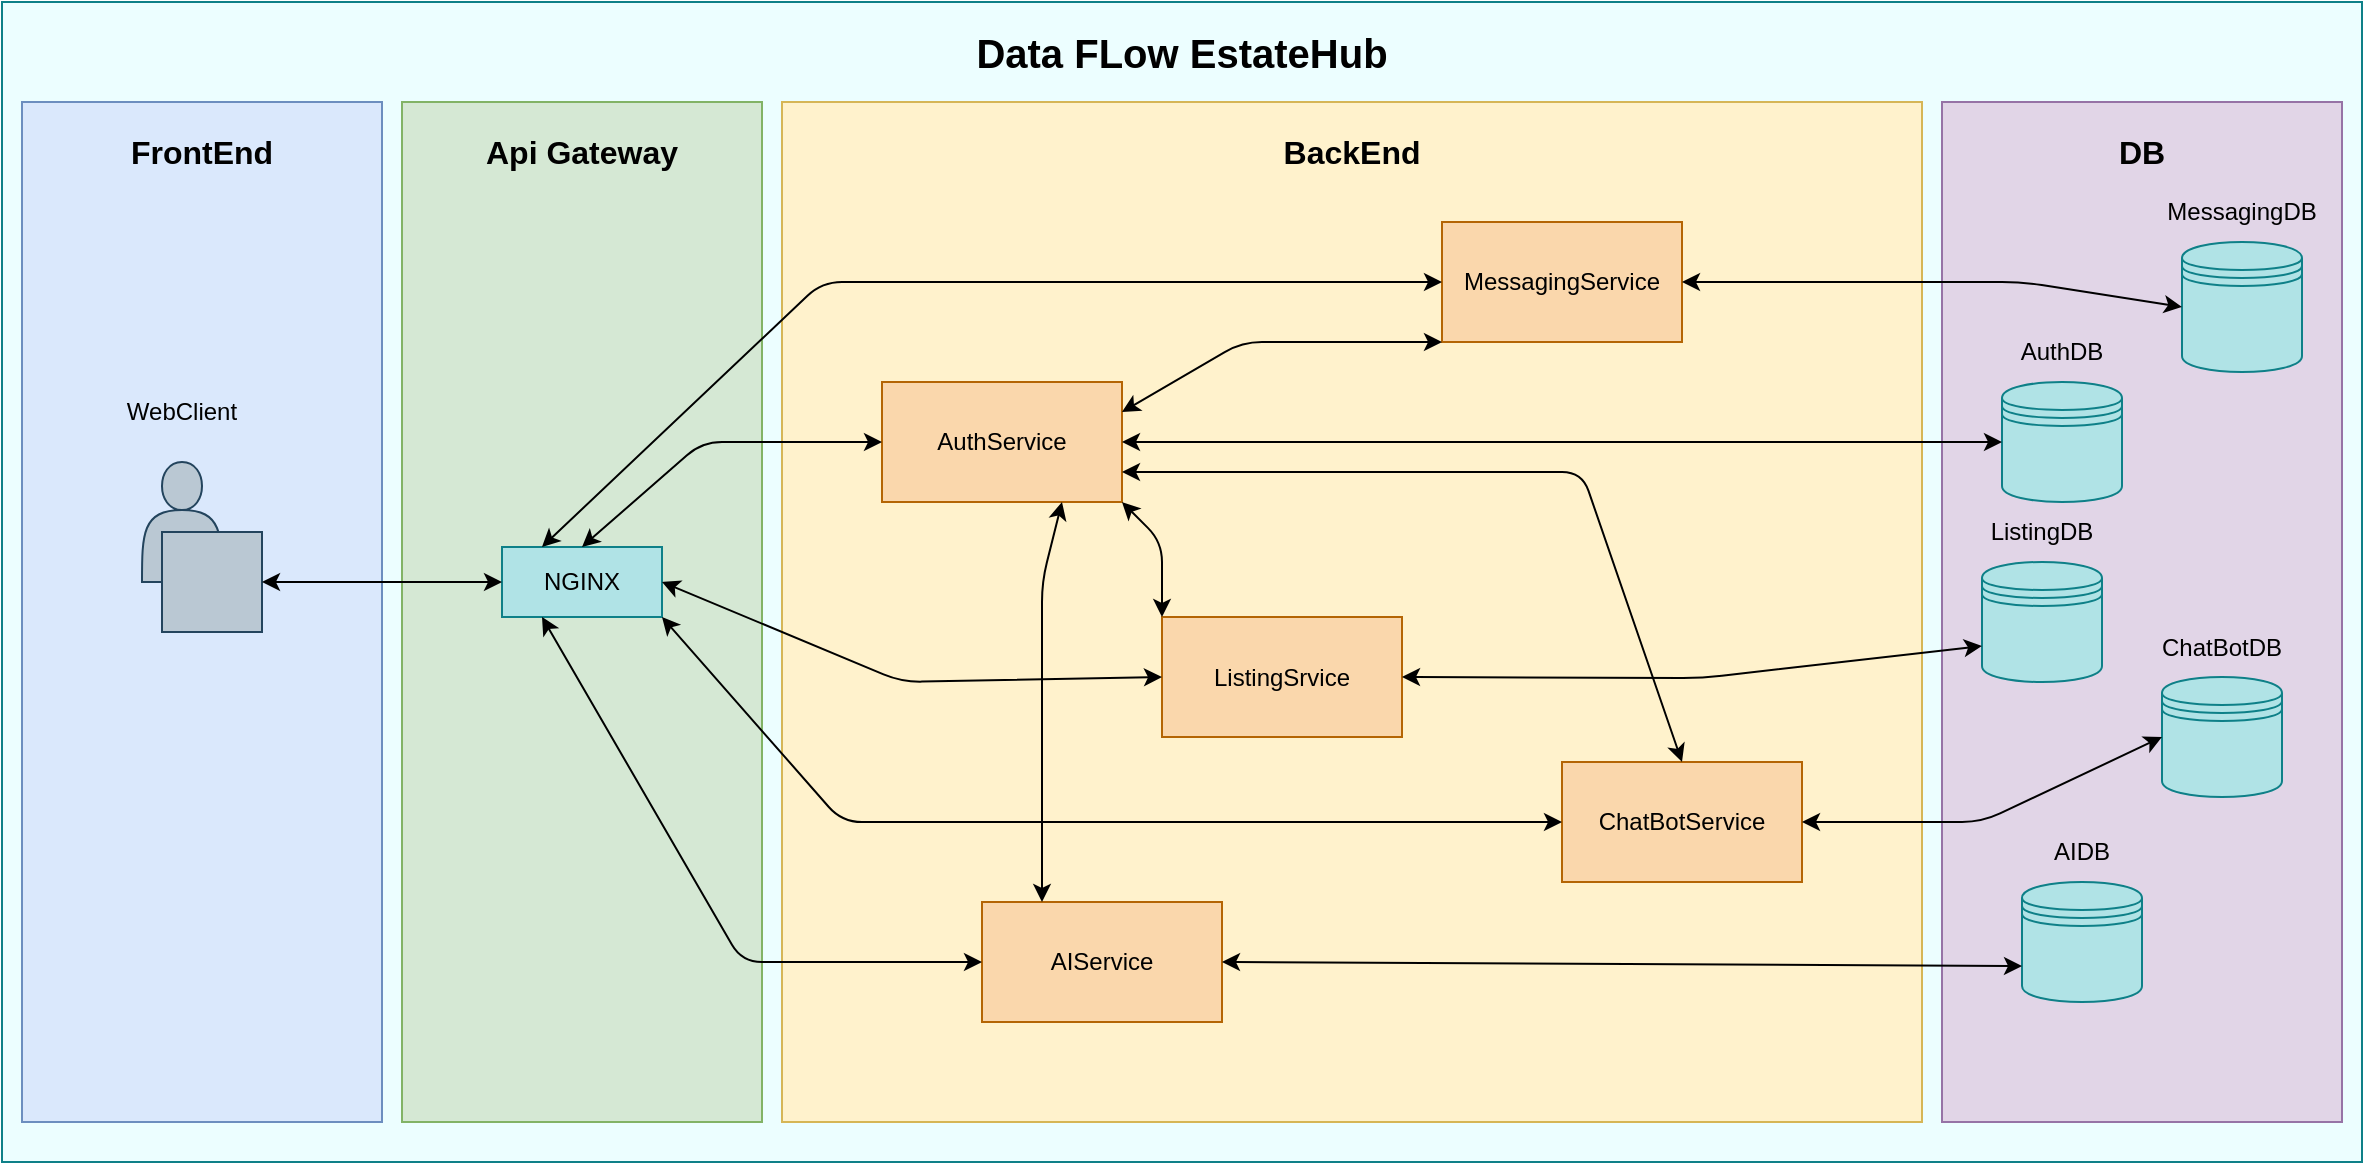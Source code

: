<mxfile>
    <diagram id="w3XpV4m-JO3JYmzqyeSM" name="Page-1">
        <mxGraphModel dx="1431" dy="730" grid="1" gridSize="10" guides="1" tooltips="1" connect="1" arrows="1" fold="1" page="1" pageScale="1" pageWidth="850" pageHeight="1100" math="0" shadow="0">
            <root>
                <mxCell id="0"/>
                <mxCell id="1" parent="0"/>
                <mxCell id="2" value="" style="rounded=0;whiteSpace=wrap;html=1;fillColor=#ECFEFF;strokeColor=#0e8088;" vertex="1" parent="1">
                    <mxGeometry x="40" y="40" width="1180" height="580" as="geometry"/>
                </mxCell>
                <mxCell id="3" value="&lt;b&gt;&lt;font style=&quot;font-size: 20px;&quot;&gt;Data FLow EstateHub&lt;/font&gt;&lt;/b&gt;" style="text;html=1;align=center;verticalAlign=middle;whiteSpace=wrap;rounded=0;" vertex="1" parent="1">
                    <mxGeometry x="515" y="50" width="230" height="30" as="geometry"/>
                </mxCell>
                <mxCell id="4" value="" style="rounded=0;whiteSpace=wrap;html=1;fillColor=#dae8fc;strokeColor=#6c8ebf;" vertex="1" parent="1">
                    <mxGeometry x="50" y="90" width="180" height="510" as="geometry"/>
                </mxCell>
                <mxCell id="5" value="&lt;b&gt;&lt;font style=&quot;font-size: 16px;&quot;&gt;Front&lt;/font&gt;&lt;/b&gt;&lt;b style=&quot;background-color: transparent;&quot;&gt;&lt;font style=&quot;font-size: 16px;&quot;&gt;End&lt;/font&gt;&lt;/b&gt;" style="text;html=1;align=center;verticalAlign=middle;whiteSpace=wrap;rounded=0;" vertex="1" parent="1">
                    <mxGeometry x="95" y="100" width="90" height="30" as="geometry"/>
                </mxCell>
                <mxCell id="6" value="" style="rounded=0;whiteSpace=wrap;html=1;fillColor=#d5e8d4;strokeColor=#82b366;" vertex="1" parent="1">
                    <mxGeometry x="240" y="90" width="180" height="510" as="geometry"/>
                </mxCell>
                <mxCell id="7" value="&lt;b&gt;&lt;font style=&quot;font-size: 16px;&quot;&gt;Api Gateway&lt;/font&gt;&lt;/b&gt;" style="text;html=1;align=center;verticalAlign=middle;whiteSpace=wrap;rounded=0;" vertex="1" parent="1">
                    <mxGeometry x="280" y="100" width="100" height="30" as="geometry"/>
                </mxCell>
                <mxCell id="8" value="" style="rounded=0;whiteSpace=wrap;html=1;fillColor=#fff2cc;strokeColor=#d6b656;" vertex="1" parent="1">
                    <mxGeometry x="430" y="90" width="570" height="510" as="geometry"/>
                </mxCell>
                <mxCell id="9" value="" style="rounded=0;whiteSpace=wrap;html=1;fillColor=#e1d5e7;strokeColor=#9673a6;" vertex="1" parent="1">
                    <mxGeometry x="1010" y="90" width="200" height="510" as="geometry"/>
                </mxCell>
                <mxCell id="10" value="&lt;b&gt;&lt;font style=&quot;font-size: 16px;&quot;&gt;BackEnd&lt;/font&gt;&lt;/b&gt;" style="text;html=1;align=center;verticalAlign=middle;whiteSpace=wrap;rounded=0;" vertex="1" parent="1">
                    <mxGeometry x="685" y="100" width="60" height="30" as="geometry"/>
                </mxCell>
                <mxCell id="12" value="&lt;b&gt;&lt;font style=&quot;font-size: 16px;&quot;&gt;DB&lt;/font&gt;&lt;/b&gt;" style="text;html=1;align=center;verticalAlign=middle;whiteSpace=wrap;rounded=0;" vertex="1" parent="1">
                    <mxGeometry x="1080" y="100" width="60" height="30" as="geometry"/>
                </mxCell>
                <mxCell id="13" value="" style="shape=actor;whiteSpace=wrap;html=1;fillColor=#bac8d3;strokeColor=#23445d;" vertex="1" parent="1">
                    <mxGeometry x="110" y="270" width="40" height="60" as="geometry"/>
                </mxCell>
                <mxCell id="14" value="" style="whiteSpace=wrap;html=1;aspect=fixed;fillColor=#bac8d3;strokeColor=#23445d;" vertex="1" parent="1">
                    <mxGeometry x="120" y="305" width="50" height="50" as="geometry"/>
                </mxCell>
                <mxCell id="15" value="WebClient" style="text;html=1;align=center;verticalAlign=middle;whiteSpace=wrap;rounded=0;" vertex="1" parent="1">
                    <mxGeometry x="100" y="230" width="60" height="30" as="geometry"/>
                </mxCell>
                <mxCell id="16" value="NGINX" style="rounded=0;whiteSpace=wrap;html=1;fillColor=#b0e3e6;strokeColor=#0e8088;" vertex="1" parent="1">
                    <mxGeometry x="290" y="312.5" width="80" height="35" as="geometry"/>
                </mxCell>
                <mxCell id="17" value="AuthService" style="rounded=0;whiteSpace=wrap;html=1;fillColor=#fad7ac;strokeColor=#b46504;" vertex="1" parent="1">
                    <mxGeometry x="480" y="230" width="120" height="60" as="geometry"/>
                </mxCell>
                <mxCell id="18" value="ListingSrvice" style="rounded=0;whiteSpace=wrap;html=1;fillColor=#fad7ac;strokeColor=#b46504;" vertex="1" parent="1">
                    <mxGeometry x="620" y="347.5" width="120" height="60" as="geometry"/>
                </mxCell>
                <mxCell id="19" value="AIService" style="rounded=0;whiteSpace=wrap;html=1;fillColor=#fad7ac;strokeColor=#b46504;" vertex="1" parent="1">
                    <mxGeometry x="530" y="490" width="120" height="60" as="geometry"/>
                </mxCell>
                <mxCell id="20" value="MessagingService" style="rounded=0;whiteSpace=wrap;html=1;fillColor=#fad7ac;strokeColor=#b46504;" vertex="1" parent="1">
                    <mxGeometry x="760" y="150" width="120" height="60" as="geometry"/>
                </mxCell>
                <mxCell id="21" value="ChatBotService" style="rounded=0;whiteSpace=wrap;html=1;fillColor=#fad7ac;strokeColor=#b46504;" vertex="1" parent="1">
                    <mxGeometry x="820" y="420" width="120" height="60" as="geometry"/>
                </mxCell>
                <mxCell id="22" value="" style="shape=datastore;whiteSpace=wrap;html=1;fillColor=#b0e3e6;strokeColor=#0e8088;" vertex="1" parent="1">
                    <mxGeometry x="1040" y="230" width="60" height="60" as="geometry"/>
                </mxCell>
                <mxCell id="23" value="&lt;span style=&quot;color: rgb(0, 0, 0);&quot;&gt;AuthDB&lt;/span&gt;" style="text;html=1;align=center;verticalAlign=middle;whiteSpace=wrap;rounded=0;" vertex="1" parent="1">
                    <mxGeometry x="1040" y="200" width="60" height="30" as="geometry"/>
                </mxCell>
                <mxCell id="24" value="" style="shape=datastore;whiteSpace=wrap;html=1;fillColor=#b0e3e6;strokeColor=#0e8088;" vertex="1" parent="1">
                    <mxGeometry x="1130" y="160" width="60" height="65" as="geometry"/>
                </mxCell>
                <mxCell id="25" value="&lt;span style=&quot;color: rgb(0, 0, 0);&quot;&gt;MessagingDB&lt;/span&gt;" style="text;html=1;align=center;verticalAlign=middle;whiteSpace=wrap;rounded=0;" vertex="1" parent="1">
                    <mxGeometry x="1130" y="130" width="60" height="30" as="geometry"/>
                </mxCell>
                <mxCell id="26" value="" style="shape=datastore;whiteSpace=wrap;html=1;fillColor=#b0e3e6;strokeColor=#0e8088;" vertex="1" parent="1">
                    <mxGeometry x="1030" y="320" width="60" height="60" as="geometry"/>
                </mxCell>
                <mxCell id="27" value="&lt;span style=&quot;color: rgb(0, 0, 0);&quot;&gt;ListingDB&lt;/span&gt;" style="text;html=1;align=center;verticalAlign=middle;whiteSpace=wrap;rounded=0;" vertex="1" parent="1">
                    <mxGeometry x="1030" y="290" width="60" height="30" as="geometry"/>
                </mxCell>
                <mxCell id="28" value="" style="shape=datastore;whiteSpace=wrap;html=1;fillColor=#b0e3e6;strokeColor=#0e8088;" vertex="1" parent="1">
                    <mxGeometry x="1120" y="377.5" width="60" height="60" as="geometry"/>
                </mxCell>
                <mxCell id="29" value="&lt;span style=&quot;color: rgb(0, 0, 0);&quot;&gt;ChatBotDB&lt;/span&gt;" style="text;html=1;align=center;verticalAlign=middle;whiteSpace=wrap;rounded=0;" vertex="1" parent="1">
                    <mxGeometry x="1120" y="347.5" width="60" height="30" as="geometry"/>
                </mxCell>
                <mxCell id="32" value="" style="shape=datastore;whiteSpace=wrap;html=1;fillColor=#b0e3e6;strokeColor=#0e8088;" vertex="1" parent="1">
                    <mxGeometry x="1050" y="480" width="60" height="60" as="geometry"/>
                </mxCell>
                <mxCell id="33" value="AIDB" style="text;html=1;align=center;verticalAlign=middle;whiteSpace=wrap;rounded=0;" vertex="1" parent="1">
                    <mxGeometry x="1050" y="450" width="60" height="30" as="geometry"/>
                </mxCell>
                <mxCell id="34" value="" style="endArrow=classic;startArrow=classic;html=1;entryX=0;entryY=0.5;entryDx=0;entryDy=0;exitX=1;exitY=0.5;exitDx=0;exitDy=0;" edge="1" parent="1" source="17" target="22">
                    <mxGeometry width="50" height="50" relative="1" as="geometry">
                        <mxPoint x="860" y="330" as="sourcePoint"/>
                        <mxPoint x="910" y="280" as="targetPoint"/>
                    </mxGeometry>
                </mxCell>
                <mxCell id="35" value="" style="endArrow=classic;startArrow=classic;html=1;entryX=0;entryY=0.5;entryDx=0;entryDy=0;exitX=1;exitY=0.5;exitDx=0;exitDy=0;" edge="1" parent="1" source="20" target="24">
                    <mxGeometry width="50" height="50" relative="1" as="geometry">
                        <mxPoint x="830" y="347.5" as="sourcePoint"/>
                        <mxPoint x="880" y="297.5" as="targetPoint"/>
                        <Array as="points">
                            <mxPoint x="1050" y="180"/>
                        </Array>
                    </mxGeometry>
                </mxCell>
                <mxCell id="36" value="" style="endArrow=classic;startArrow=classic;html=1;entryX=1;entryY=0.5;entryDx=0;entryDy=0;exitX=0;exitY=0.7;exitDx=0;exitDy=0;" edge="1" parent="1" source="26" target="18">
                    <mxGeometry width="50" height="50" relative="1" as="geometry">
                        <mxPoint x="570" y="200" as="sourcePoint"/>
                        <mxPoint x="620" y="150" as="targetPoint"/>
                        <Array as="points">
                            <mxPoint x="890" y="378"/>
                        </Array>
                    </mxGeometry>
                </mxCell>
                <mxCell id="37" value="" style="endArrow=classic;startArrow=classic;html=1;entryX=1;entryY=0.5;entryDx=0;entryDy=0;exitX=0;exitY=0.7;exitDx=0;exitDy=0;" edge="1" parent="1" source="32" target="19">
                    <mxGeometry width="50" height="50" relative="1" as="geometry">
                        <mxPoint x="490" y="190" as="sourcePoint"/>
                        <mxPoint x="540" y="140" as="targetPoint"/>
                    </mxGeometry>
                </mxCell>
                <mxCell id="38" value="" style="endArrow=classic;startArrow=classic;html=1;entryX=1;entryY=0.5;entryDx=0;entryDy=0;exitX=0;exitY=0.5;exitDx=0;exitDy=0;" edge="1" parent="1" source="28" target="21">
                    <mxGeometry width="50" height="50" relative="1" as="geometry">
                        <mxPoint x="500" y="430" as="sourcePoint"/>
                        <mxPoint x="550" y="380" as="targetPoint"/>
                        <Array as="points">
                            <mxPoint x="1030" y="450"/>
                        </Array>
                    </mxGeometry>
                </mxCell>
                <mxCell id="39" value="" style="endArrow=classic;startArrow=classic;html=1;entryX=0;entryY=0.5;entryDx=0;entryDy=0;exitX=0.25;exitY=0;exitDx=0;exitDy=0;" edge="1" parent="1" source="16" target="20">
                    <mxGeometry width="50" height="50" relative="1" as="geometry">
                        <mxPoint x="520" y="190" as="sourcePoint"/>
                        <mxPoint x="570" y="140" as="targetPoint"/>
                        <Array as="points">
                            <mxPoint x="450" y="180"/>
                        </Array>
                    </mxGeometry>
                </mxCell>
                <mxCell id="40" value="" style="endArrow=classic;startArrow=classic;html=1;entryX=0;entryY=0.5;entryDx=0;entryDy=0;exitX=0.5;exitY=0;exitDx=0;exitDy=0;" edge="1" parent="1" source="16" target="17">
                    <mxGeometry width="50" height="50" relative="1" as="geometry">
                        <mxPoint x="420" y="430" as="sourcePoint"/>
                        <mxPoint x="470" y="380" as="targetPoint"/>
                        <Array as="points">
                            <mxPoint x="390" y="260"/>
                        </Array>
                    </mxGeometry>
                </mxCell>
                <mxCell id="41" value="" style="endArrow=classic;startArrow=classic;html=1;entryX=0;entryY=0.5;entryDx=0;entryDy=0;exitX=1;exitY=0.5;exitDx=0;exitDy=0;" edge="1" parent="1" source="16" target="18">
                    <mxGeometry width="50" height="50" relative="1" as="geometry">
                        <mxPoint x="480" y="410" as="sourcePoint"/>
                        <mxPoint x="530" y="360" as="targetPoint"/>
                        <Array as="points">
                            <mxPoint x="490" y="380"/>
                        </Array>
                    </mxGeometry>
                </mxCell>
                <mxCell id="42" value="" style="endArrow=classic;startArrow=classic;html=1;entryX=0;entryY=0.5;entryDx=0;entryDy=0;exitX=1;exitY=1;exitDx=0;exitDy=0;" edge="1" parent="1" source="16" target="21">
                    <mxGeometry width="50" height="50" relative="1" as="geometry">
                        <mxPoint x="480" y="460" as="sourcePoint"/>
                        <mxPoint x="530" y="410" as="targetPoint"/>
                        <Array as="points">
                            <mxPoint x="460" y="450"/>
                        </Array>
                    </mxGeometry>
                </mxCell>
                <mxCell id="43" value="" style="endArrow=classic;startArrow=classic;html=1;entryX=0;entryY=0.5;entryDx=0;entryDy=0;exitX=0.25;exitY=1;exitDx=0;exitDy=0;" edge="1" parent="1" source="16" target="19">
                    <mxGeometry width="50" height="50" relative="1" as="geometry">
                        <mxPoint x="430" y="570" as="sourcePoint"/>
                        <mxPoint x="480" y="520" as="targetPoint"/>
                        <Array as="points">
                            <mxPoint x="410" y="520"/>
                        </Array>
                    </mxGeometry>
                </mxCell>
                <mxCell id="44" value="" style="endArrow=classic;startArrow=classic;html=1;entryX=0;entryY=0.5;entryDx=0;entryDy=0;exitX=1;exitY=0.5;exitDx=0;exitDy=0;" edge="1" parent="1" source="14" target="16">
                    <mxGeometry width="50" height="50" relative="1" as="geometry">
                        <mxPoint x="170" y="440" as="sourcePoint"/>
                        <mxPoint x="220" y="390" as="targetPoint"/>
                    </mxGeometry>
                </mxCell>
                <mxCell id="45" value="" style="endArrow=classic;startArrow=classic;html=1;exitX=1;exitY=0.25;exitDx=0;exitDy=0;entryX=0;entryY=1;entryDx=0;entryDy=0;" edge="1" parent="1" source="17" target="20">
                    <mxGeometry width="50" height="50" relative="1" as="geometry">
                        <mxPoint x="650" y="240" as="sourcePoint"/>
                        <mxPoint x="700" y="190" as="targetPoint"/>
                        <Array as="points">
                            <mxPoint x="660" y="210"/>
                        </Array>
                    </mxGeometry>
                </mxCell>
                <mxCell id="46" value="" style="endArrow=classic;startArrow=classic;html=1;entryX=1;entryY=1;entryDx=0;entryDy=0;exitX=0;exitY=0;exitDx=0;exitDy=0;" edge="1" parent="1" source="18" target="17">
                    <mxGeometry width="50" height="50" relative="1" as="geometry">
                        <mxPoint x="620" y="330" as="sourcePoint"/>
                        <mxPoint x="670" y="280" as="targetPoint"/>
                        <Array as="points">
                            <mxPoint x="620" y="310"/>
                        </Array>
                    </mxGeometry>
                </mxCell>
                <mxCell id="47" value="" style="endArrow=classic;startArrow=classic;html=1;entryX=1;entryY=0.75;entryDx=0;entryDy=0;exitX=0.5;exitY=0;exitDx=0;exitDy=0;" edge="1" parent="1" source="21" target="17">
                    <mxGeometry width="50" height="50" relative="1" as="geometry">
                        <mxPoint x="800" y="340" as="sourcePoint"/>
                        <mxPoint x="850" y="290" as="targetPoint"/>
                        <Array as="points">
                            <mxPoint x="830" y="275"/>
                        </Array>
                    </mxGeometry>
                </mxCell>
                <mxCell id="48" value="" style="endArrow=classic;startArrow=classic;html=1;entryX=0.75;entryY=1;entryDx=0;entryDy=0;exitX=0.25;exitY=0;exitDx=0;exitDy=0;" edge="1" parent="1" source="19" target="17">
                    <mxGeometry width="50" height="50" relative="1" as="geometry">
                        <mxPoint x="530" y="370" as="sourcePoint"/>
                        <mxPoint x="580" y="320" as="targetPoint"/>
                        <Array as="points">
                            <mxPoint x="560" y="330"/>
                        </Array>
                    </mxGeometry>
                </mxCell>
            </root>
        </mxGraphModel>
    </diagram>
</mxfile>